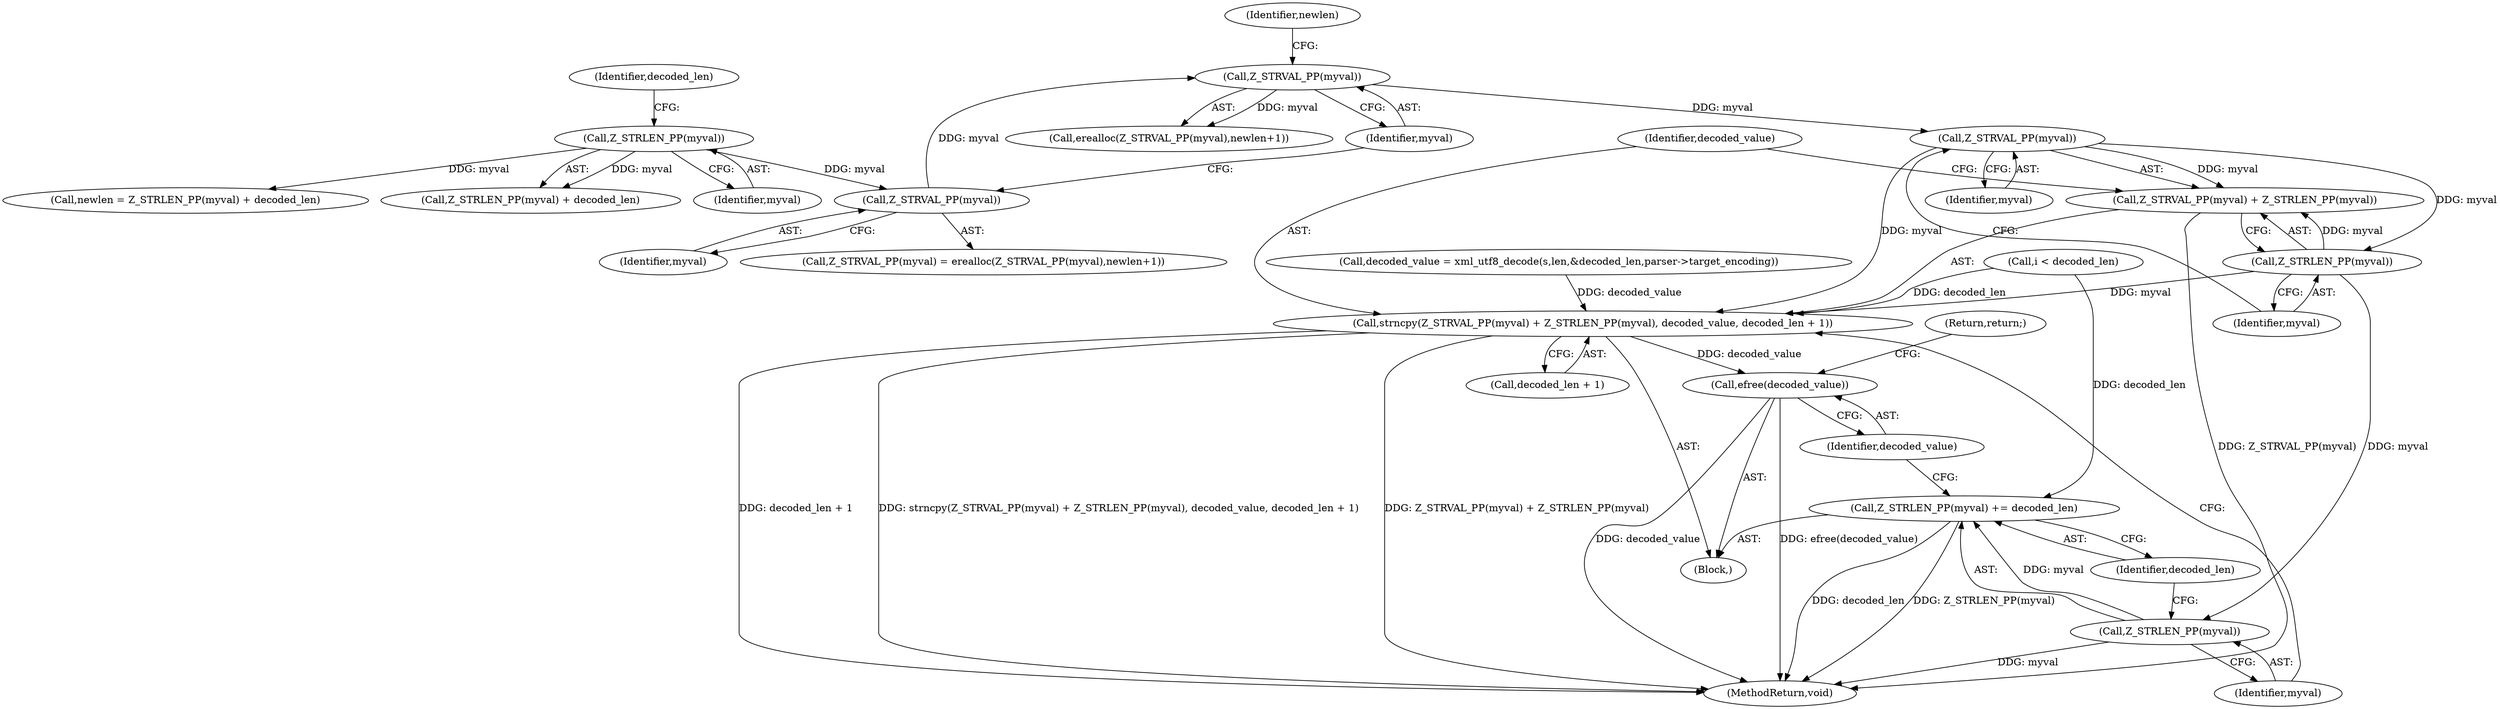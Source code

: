 digraph "0_php_dccda88f27a084bcbbb30198ace12b4e7ae961cc_4@pointer" {
"1000366" [label="(Call,Z_STRVAL_PP(myval))"];
"1000359" [label="(Call,Z_STRVAL_PP(myval))"];
"1000356" [label="(Call,Z_STRVAL_PP(myval))"];
"1000352" [label="(Call,Z_STRLEN_PP(myval))"];
"1000364" [label="(Call,strncpy(Z_STRVAL_PP(myval) + Z_STRLEN_PP(myval), decoded_value, decoded_len + 1))"];
"1000378" [label="(Call,efree(decoded_value))"];
"1000365" [label="(Call,Z_STRVAL_PP(myval) + Z_STRLEN_PP(myval))"];
"1000368" [label="(Call,Z_STRLEN_PP(myval))"];
"1000375" [label="(Call,Z_STRLEN_PP(myval))"];
"1000374" [label="(Call,Z_STRLEN_PP(myval) += decoded_len)"];
"1000356" [label="(Call,Z_STRVAL_PP(myval))"];
"1000374" [label="(Call,Z_STRLEN_PP(myval) += decoded_len)"];
"1000471" [label="(MethodReturn,void)"];
"1000370" [label="(Identifier,decoded_value)"];
"1000347" [label="(Block,)"];
"1000375" [label="(Call,Z_STRLEN_PP(myval))"];
"1000376" [label="(Identifier,myval)"];
"1000349" [label="(Call,newlen = Z_STRLEN_PP(myval) + decoded_len)"];
"1000365" [label="(Call,Z_STRVAL_PP(myval) + Z_STRLEN_PP(myval))"];
"1000378" [label="(Call,efree(decoded_value))"];
"1000369" [label="(Identifier,myval)"];
"1000355" [label="(Call,Z_STRVAL_PP(myval) = erealloc(Z_STRVAL_PP(myval),newlen+1))"];
"1000183" [label="(Call,i < decoded_len)"];
"1000357" [label="(Identifier,myval)"];
"1000371" [label="(Call,decoded_len + 1)"];
"1000354" [label="(Identifier,decoded_len)"];
"1000169" [label="(Call,decoded_value = xml_utf8_decode(s,len,&decoded_len,parser->target_encoding))"];
"1000351" [label="(Call,Z_STRLEN_PP(myval) + decoded_len)"];
"1000359" [label="(Call,Z_STRVAL_PP(myval))"];
"1000364" [label="(Call,strncpy(Z_STRVAL_PP(myval) + Z_STRLEN_PP(myval), decoded_value, decoded_len + 1))"];
"1000379" [label="(Identifier,decoded_value)"];
"1000352" [label="(Call,Z_STRLEN_PP(myval))"];
"1000368" [label="(Call,Z_STRLEN_PP(myval))"];
"1000360" [label="(Identifier,myval)"];
"1000362" [label="(Identifier,newlen)"];
"1000366" [label="(Call,Z_STRVAL_PP(myval))"];
"1000380" [label="(Return,return;)"];
"1000367" [label="(Identifier,myval)"];
"1000353" [label="(Identifier,myval)"];
"1000377" [label="(Identifier,decoded_len)"];
"1000358" [label="(Call,erealloc(Z_STRVAL_PP(myval),newlen+1))"];
"1000366" -> "1000365"  [label="AST: "];
"1000366" -> "1000367"  [label="CFG: "];
"1000367" -> "1000366"  [label="AST: "];
"1000369" -> "1000366"  [label="CFG: "];
"1000366" -> "1000364"  [label="DDG: myval"];
"1000366" -> "1000365"  [label="DDG: myval"];
"1000359" -> "1000366"  [label="DDG: myval"];
"1000366" -> "1000368"  [label="DDG: myval"];
"1000359" -> "1000358"  [label="AST: "];
"1000359" -> "1000360"  [label="CFG: "];
"1000360" -> "1000359"  [label="AST: "];
"1000362" -> "1000359"  [label="CFG: "];
"1000359" -> "1000358"  [label="DDG: myval"];
"1000356" -> "1000359"  [label="DDG: myval"];
"1000356" -> "1000355"  [label="AST: "];
"1000356" -> "1000357"  [label="CFG: "];
"1000357" -> "1000356"  [label="AST: "];
"1000360" -> "1000356"  [label="CFG: "];
"1000352" -> "1000356"  [label="DDG: myval"];
"1000352" -> "1000351"  [label="AST: "];
"1000352" -> "1000353"  [label="CFG: "];
"1000353" -> "1000352"  [label="AST: "];
"1000354" -> "1000352"  [label="CFG: "];
"1000352" -> "1000349"  [label="DDG: myval"];
"1000352" -> "1000351"  [label="DDG: myval"];
"1000364" -> "1000347"  [label="AST: "];
"1000364" -> "1000371"  [label="CFG: "];
"1000365" -> "1000364"  [label="AST: "];
"1000370" -> "1000364"  [label="AST: "];
"1000371" -> "1000364"  [label="AST: "];
"1000376" -> "1000364"  [label="CFG: "];
"1000364" -> "1000471"  [label="DDG: strncpy(Z_STRVAL_PP(myval) + Z_STRLEN_PP(myval), decoded_value, decoded_len + 1)"];
"1000364" -> "1000471"  [label="DDG: Z_STRVAL_PP(myval) + Z_STRLEN_PP(myval)"];
"1000364" -> "1000471"  [label="DDG: decoded_len + 1"];
"1000368" -> "1000364"  [label="DDG: myval"];
"1000169" -> "1000364"  [label="DDG: decoded_value"];
"1000183" -> "1000364"  [label="DDG: decoded_len"];
"1000364" -> "1000378"  [label="DDG: decoded_value"];
"1000378" -> "1000347"  [label="AST: "];
"1000378" -> "1000379"  [label="CFG: "];
"1000379" -> "1000378"  [label="AST: "];
"1000380" -> "1000378"  [label="CFG: "];
"1000378" -> "1000471"  [label="DDG: decoded_value"];
"1000378" -> "1000471"  [label="DDG: efree(decoded_value)"];
"1000365" -> "1000368"  [label="CFG: "];
"1000368" -> "1000365"  [label="AST: "];
"1000370" -> "1000365"  [label="CFG: "];
"1000365" -> "1000471"  [label="DDG: Z_STRVAL_PP(myval)"];
"1000368" -> "1000365"  [label="DDG: myval"];
"1000368" -> "1000369"  [label="CFG: "];
"1000369" -> "1000368"  [label="AST: "];
"1000368" -> "1000375"  [label="DDG: myval"];
"1000375" -> "1000374"  [label="AST: "];
"1000375" -> "1000376"  [label="CFG: "];
"1000376" -> "1000375"  [label="AST: "];
"1000377" -> "1000375"  [label="CFG: "];
"1000375" -> "1000471"  [label="DDG: myval"];
"1000375" -> "1000374"  [label="DDG: myval"];
"1000374" -> "1000347"  [label="AST: "];
"1000374" -> "1000377"  [label="CFG: "];
"1000377" -> "1000374"  [label="AST: "];
"1000379" -> "1000374"  [label="CFG: "];
"1000374" -> "1000471"  [label="DDG: decoded_len"];
"1000374" -> "1000471"  [label="DDG: Z_STRLEN_PP(myval)"];
"1000183" -> "1000374"  [label="DDG: decoded_len"];
}
